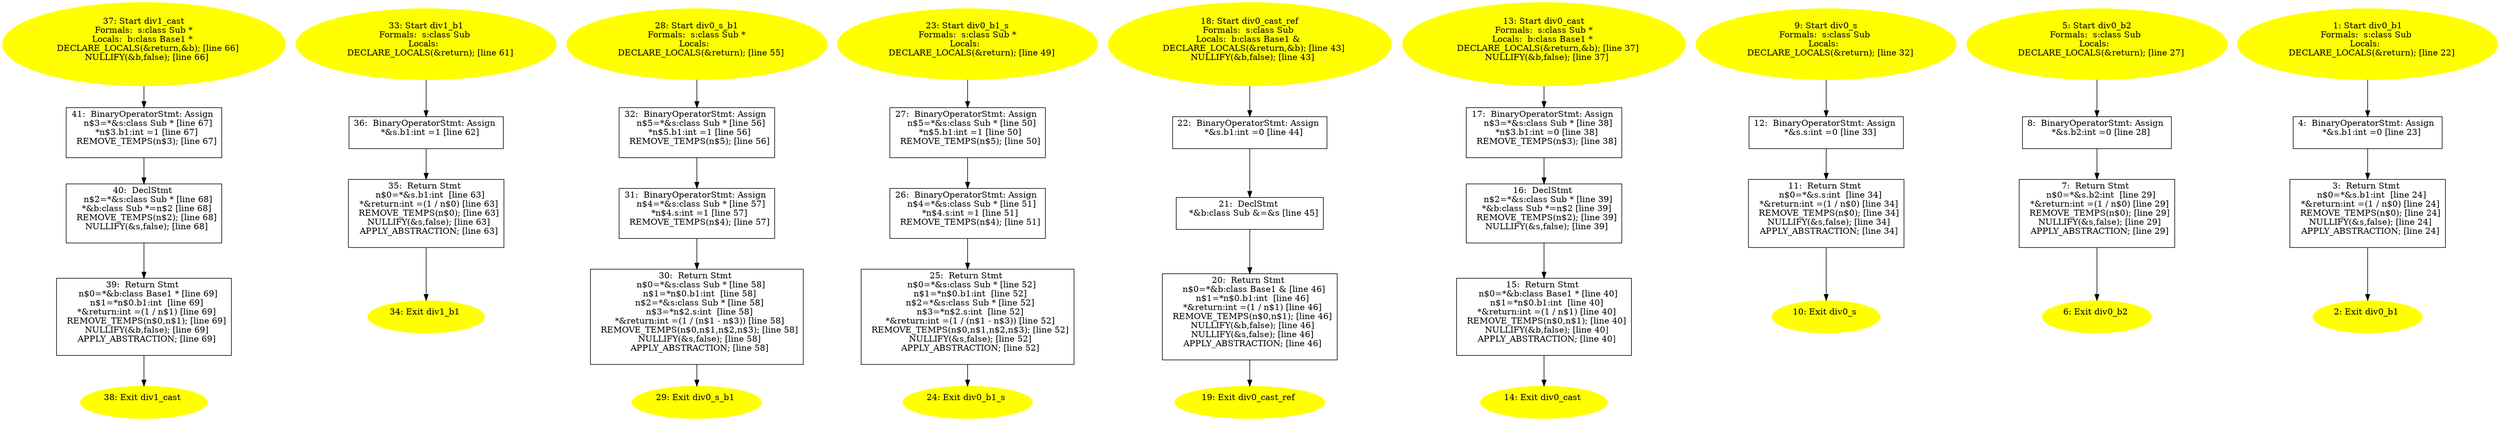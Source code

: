 digraph iCFG {
41 [label="41:  BinaryOperatorStmt: Assign \n   n$3=*&s:class Sub * [line 67]\n  *n$3.b1:int =1 [line 67]\n  REMOVE_TEMPS(n$3); [line 67]\n " shape="box"]
	

	 41 -> 40 ;
40 [label="40:  DeclStmt \n   n$2=*&s:class Sub * [line 68]\n  *&b:class Sub *=n$2 [line 68]\n  REMOVE_TEMPS(n$2); [line 68]\n  NULLIFY(&s,false); [line 68]\n " shape="box"]
	

	 40 -> 39 ;
39 [label="39:  Return Stmt \n   n$0=*&b:class Base1 * [line 69]\n  n$1=*n$0.b1:int  [line 69]\n  *&return:int =(1 / n$1) [line 69]\n  REMOVE_TEMPS(n$0,n$1); [line 69]\n  NULLIFY(&b,false); [line 69]\n  APPLY_ABSTRACTION; [line 69]\n " shape="box"]
	

	 39 -> 38 ;
38 [label="38: Exit div1_cast \n  " color=yellow style=filled]
	

37 [label="37: Start div1_cast\nFormals:  s:class Sub *\nLocals:  b:class Base1 * \n   DECLARE_LOCALS(&return,&b); [line 66]\n  NULLIFY(&b,false); [line 66]\n " color=yellow style=filled]
	

	 37 -> 41 ;
36 [label="36:  BinaryOperatorStmt: Assign \n   *&s.b1:int =1 [line 62]\n " shape="box"]
	

	 36 -> 35 ;
35 [label="35:  Return Stmt \n   n$0=*&s.b1:int  [line 63]\n  *&return:int =(1 / n$0) [line 63]\n  REMOVE_TEMPS(n$0); [line 63]\n  NULLIFY(&s,false); [line 63]\n  APPLY_ABSTRACTION; [line 63]\n " shape="box"]
	

	 35 -> 34 ;
34 [label="34: Exit div1_b1 \n  " color=yellow style=filled]
	

33 [label="33: Start div1_b1\nFormals:  s:class Sub \nLocals:  \n   DECLARE_LOCALS(&return); [line 61]\n " color=yellow style=filled]
	

	 33 -> 36 ;
32 [label="32:  BinaryOperatorStmt: Assign \n   n$5=*&s:class Sub * [line 56]\n  *n$5.b1:int =1 [line 56]\n  REMOVE_TEMPS(n$5); [line 56]\n " shape="box"]
	

	 32 -> 31 ;
31 [label="31:  BinaryOperatorStmt: Assign \n   n$4=*&s:class Sub * [line 57]\n  *n$4.s:int =1 [line 57]\n  REMOVE_TEMPS(n$4); [line 57]\n " shape="box"]
	

	 31 -> 30 ;
30 [label="30:  Return Stmt \n   n$0=*&s:class Sub * [line 58]\n  n$1=*n$0.b1:int  [line 58]\n  n$2=*&s:class Sub * [line 58]\n  n$3=*n$2.s:int  [line 58]\n  *&return:int =(1 / (n$1 - n$3)) [line 58]\n  REMOVE_TEMPS(n$0,n$1,n$2,n$3); [line 58]\n  NULLIFY(&s,false); [line 58]\n  APPLY_ABSTRACTION; [line 58]\n " shape="box"]
	

	 30 -> 29 ;
29 [label="29: Exit div0_s_b1 \n  " color=yellow style=filled]
	

28 [label="28: Start div0_s_b1\nFormals:  s:class Sub *\nLocals:  \n   DECLARE_LOCALS(&return); [line 55]\n " color=yellow style=filled]
	

	 28 -> 32 ;
27 [label="27:  BinaryOperatorStmt: Assign \n   n$5=*&s:class Sub * [line 50]\n  *n$5.b1:int =1 [line 50]\n  REMOVE_TEMPS(n$5); [line 50]\n " shape="box"]
	

	 27 -> 26 ;
26 [label="26:  BinaryOperatorStmt: Assign \n   n$4=*&s:class Sub * [line 51]\n  *n$4.s:int =1 [line 51]\n  REMOVE_TEMPS(n$4); [line 51]\n " shape="box"]
	

	 26 -> 25 ;
25 [label="25:  Return Stmt \n   n$0=*&s:class Sub * [line 52]\n  n$1=*n$0.b1:int  [line 52]\n  n$2=*&s:class Sub * [line 52]\n  n$3=*n$2.s:int  [line 52]\n  *&return:int =(1 / (n$1 - n$3)) [line 52]\n  REMOVE_TEMPS(n$0,n$1,n$2,n$3); [line 52]\n  NULLIFY(&s,false); [line 52]\n  APPLY_ABSTRACTION; [line 52]\n " shape="box"]
	

	 25 -> 24 ;
24 [label="24: Exit div0_b1_s \n  " color=yellow style=filled]
	

23 [label="23: Start div0_b1_s\nFormals:  s:class Sub *\nLocals:  \n   DECLARE_LOCALS(&return); [line 49]\n " color=yellow style=filled]
	

	 23 -> 27 ;
22 [label="22:  BinaryOperatorStmt: Assign \n   *&s.b1:int =0 [line 44]\n " shape="box"]
	

	 22 -> 21 ;
21 [label="21:  DeclStmt \n   *&b:class Sub &=&s [line 45]\n " shape="box"]
	

	 21 -> 20 ;
20 [label="20:  Return Stmt \n   n$0=*&b:class Base1 & [line 46]\n  n$1=*n$0.b1:int  [line 46]\n  *&return:int =(1 / n$1) [line 46]\n  REMOVE_TEMPS(n$0,n$1); [line 46]\n  NULLIFY(&b,false); [line 46]\n  NULLIFY(&s,false); [line 46]\n  APPLY_ABSTRACTION; [line 46]\n " shape="box"]
	

	 20 -> 19 ;
19 [label="19: Exit div0_cast_ref \n  " color=yellow style=filled]
	

18 [label="18: Start div0_cast_ref\nFormals:  s:class Sub \nLocals:  b:class Base1 & \n   DECLARE_LOCALS(&return,&b); [line 43]\n  NULLIFY(&b,false); [line 43]\n " color=yellow style=filled]
	

	 18 -> 22 ;
17 [label="17:  BinaryOperatorStmt: Assign \n   n$3=*&s:class Sub * [line 38]\n  *n$3.b1:int =0 [line 38]\n  REMOVE_TEMPS(n$3); [line 38]\n " shape="box"]
	

	 17 -> 16 ;
16 [label="16:  DeclStmt \n   n$2=*&s:class Sub * [line 39]\n  *&b:class Sub *=n$2 [line 39]\n  REMOVE_TEMPS(n$2); [line 39]\n  NULLIFY(&s,false); [line 39]\n " shape="box"]
	

	 16 -> 15 ;
15 [label="15:  Return Stmt \n   n$0=*&b:class Base1 * [line 40]\n  n$1=*n$0.b1:int  [line 40]\n  *&return:int =(1 / n$1) [line 40]\n  REMOVE_TEMPS(n$0,n$1); [line 40]\n  NULLIFY(&b,false); [line 40]\n  APPLY_ABSTRACTION; [line 40]\n " shape="box"]
	

	 15 -> 14 ;
14 [label="14: Exit div0_cast \n  " color=yellow style=filled]
	

13 [label="13: Start div0_cast\nFormals:  s:class Sub *\nLocals:  b:class Base1 * \n   DECLARE_LOCALS(&return,&b); [line 37]\n  NULLIFY(&b,false); [line 37]\n " color=yellow style=filled]
	

	 13 -> 17 ;
12 [label="12:  BinaryOperatorStmt: Assign \n   *&s.s:int =0 [line 33]\n " shape="box"]
	

	 12 -> 11 ;
11 [label="11:  Return Stmt \n   n$0=*&s.s:int  [line 34]\n  *&return:int =(1 / n$0) [line 34]\n  REMOVE_TEMPS(n$0); [line 34]\n  NULLIFY(&s,false); [line 34]\n  APPLY_ABSTRACTION; [line 34]\n " shape="box"]
	

	 11 -> 10 ;
10 [label="10: Exit div0_s \n  " color=yellow style=filled]
	

9 [label="9: Start div0_s\nFormals:  s:class Sub \nLocals:  \n   DECLARE_LOCALS(&return); [line 32]\n " color=yellow style=filled]
	

	 9 -> 12 ;
8 [label="8:  BinaryOperatorStmt: Assign \n   *&s.b2:int =0 [line 28]\n " shape="box"]
	

	 8 -> 7 ;
7 [label="7:  Return Stmt \n   n$0=*&s.b2:int  [line 29]\n  *&return:int =(1 / n$0) [line 29]\n  REMOVE_TEMPS(n$0); [line 29]\n  NULLIFY(&s,false); [line 29]\n  APPLY_ABSTRACTION; [line 29]\n " shape="box"]
	

	 7 -> 6 ;
6 [label="6: Exit div0_b2 \n  " color=yellow style=filled]
	

5 [label="5: Start div0_b2\nFormals:  s:class Sub \nLocals:  \n   DECLARE_LOCALS(&return); [line 27]\n " color=yellow style=filled]
	

	 5 -> 8 ;
4 [label="4:  BinaryOperatorStmt: Assign \n   *&s.b1:int =0 [line 23]\n " shape="box"]
	

	 4 -> 3 ;
3 [label="3:  Return Stmt \n   n$0=*&s.b1:int  [line 24]\n  *&return:int =(1 / n$0) [line 24]\n  REMOVE_TEMPS(n$0); [line 24]\n  NULLIFY(&s,false); [line 24]\n  APPLY_ABSTRACTION; [line 24]\n " shape="box"]
	

	 3 -> 2 ;
2 [label="2: Exit div0_b1 \n  " color=yellow style=filled]
	

1 [label="1: Start div0_b1\nFormals:  s:class Sub \nLocals:  \n   DECLARE_LOCALS(&return); [line 22]\n " color=yellow style=filled]
	

	 1 -> 4 ;
}
